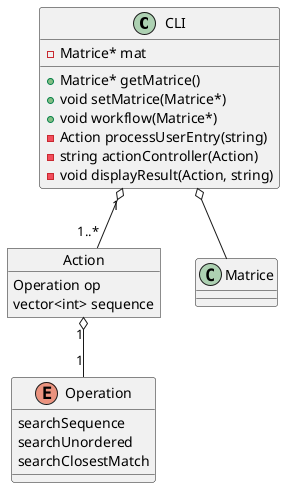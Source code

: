 @startuml

class CLI {
    -Matrice* mat
    +Matrice* getMatrice()
    +void setMatrice(Matrice*)
    +void workflow(Matrice*)
    -Action processUserEntry(string)
    -string actionController(Action)
    -void displayResult(Action, string)

}

enum Operation {
    searchSequence
    searchUnordered
    searchClosestMatch
}

object Action {
    Operation op
    vector<int> sequence
}

class Matrice

Action "1" o-- "1" Operation
CLI "1" o-- "1..*" Action
CLI o-- Matrice

@enduml
